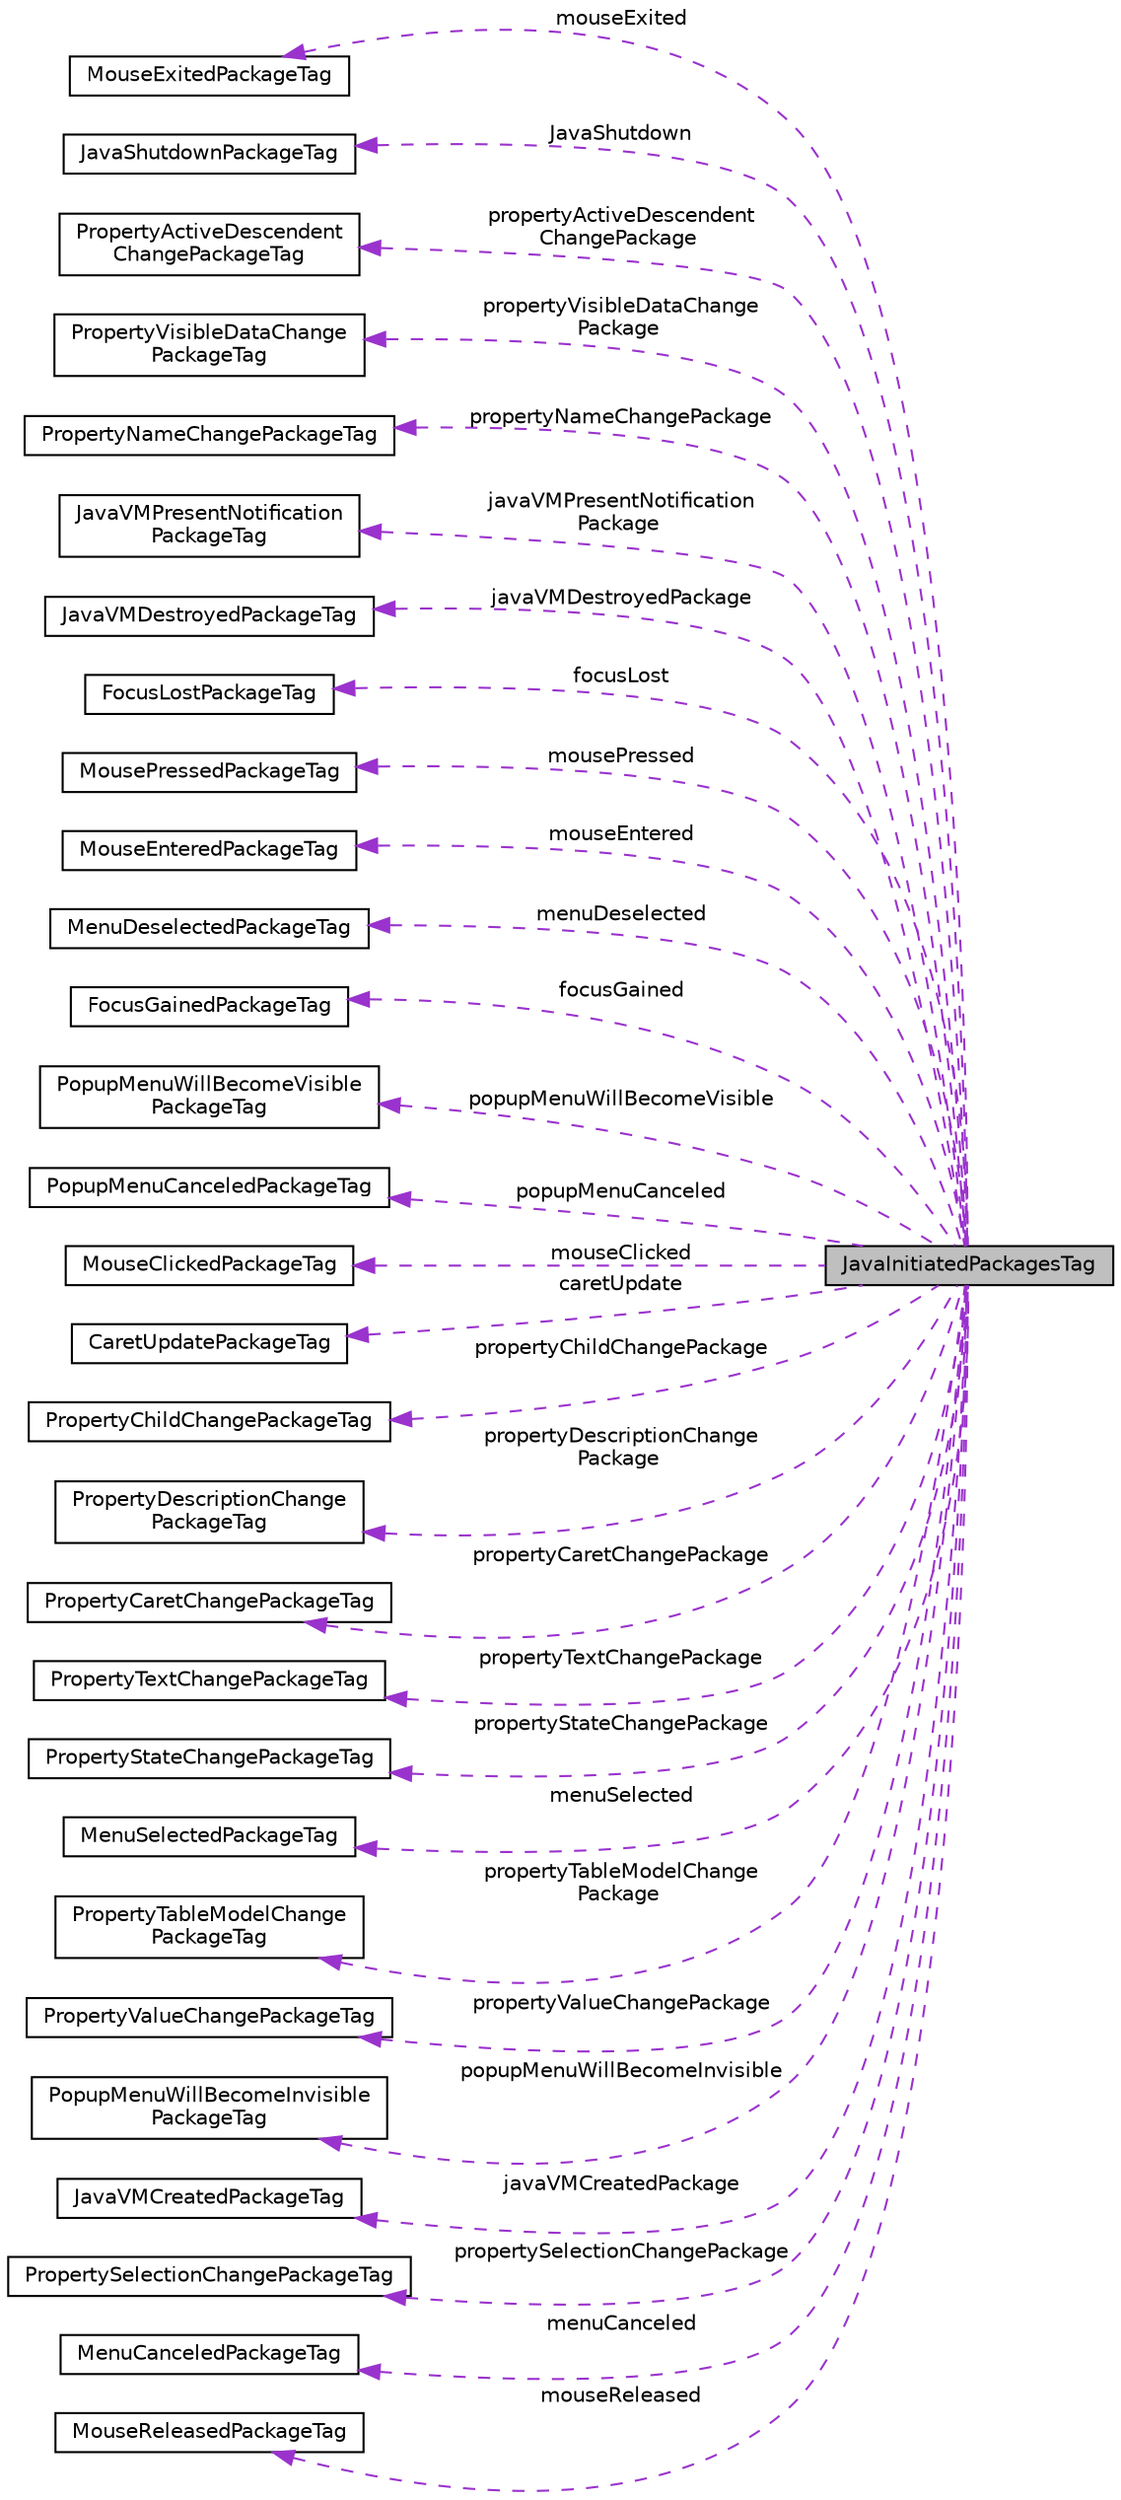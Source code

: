digraph "JavaInitiatedPackagesTag"
{
 // LATEX_PDF_SIZE
  edge [fontname="Helvetica",fontsize="10",labelfontname="Helvetica",labelfontsize="10"];
  node [fontname="Helvetica",fontsize="10",shape=record];
  rankdir="LR";
  Node1 [label="JavaInitiatedPackagesTag",height=0.2,width=0.4,color="black", fillcolor="grey75", style="filled", fontcolor="black",tooltip=" "];
  Node2 -> Node1 [dir="back",color="darkorchid3",fontsize="10",style="dashed",label=" mouseExited" ,fontname="Helvetica"];
  Node2 [label="MouseExitedPackageTag",height=0.2,width=0.4,color="black", fillcolor="white", style="filled",URL="$struct_mouse_exited_package_tag.html",tooltip=" "];
  Node3 -> Node1 [dir="back",color="darkorchid3",fontsize="10",style="dashed",label=" JavaShutdown" ,fontname="Helvetica"];
  Node3 [label="JavaShutdownPackageTag",height=0.2,width=0.4,color="black", fillcolor="white", style="filled",URL="$struct_java_shutdown_package_tag.html",tooltip=" "];
  Node4 -> Node1 [dir="back",color="darkorchid3",fontsize="10",style="dashed",label=" propertyActiveDescendent\lChangePackage" ,fontname="Helvetica"];
  Node4 [label="PropertyActiveDescendent\lChangePackageTag",height=0.2,width=0.4,color="black", fillcolor="white", style="filled",URL="$struct_property_active_descendent_change_package_tag.html",tooltip=" "];
  Node5 -> Node1 [dir="back",color="darkorchid3",fontsize="10",style="dashed",label=" propertyVisibleDataChange\lPackage" ,fontname="Helvetica"];
  Node5 [label="PropertyVisibleDataChange\lPackageTag",height=0.2,width=0.4,color="black", fillcolor="white", style="filled",URL="$struct_property_visible_data_change_package_tag.html",tooltip=" "];
  Node6 -> Node1 [dir="back",color="darkorchid3",fontsize="10",style="dashed",label=" propertyNameChangePackage" ,fontname="Helvetica"];
  Node6 [label="PropertyNameChangePackageTag",height=0.2,width=0.4,color="black", fillcolor="white", style="filled",URL="$struct_property_name_change_package_tag.html",tooltip=" "];
  Node7 -> Node1 [dir="back",color="darkorchid3",fontsize="10",style="dashed",label=" javaVMPresentNotification\lPackage" ,fontname="Helvetica"];
  Node7 [label="JavaVMPresentNotification\lPackageTag",height=0.2,width=0.4,color="black", fillcolor="white", style="filled",URL="$struct_java_v_m_present_notification_package_tag.html",tooltip=" "];
  Node8 -> Node1 [dir="back",color="darkorchid3",fontsize="10",style="dashed",label=" javaVMDestroyedPackage" ,fontname="Helvetica"];
  Node8 [label="JavaVMDestroyedPackageTag",height=0.2,width=0.4,color="black", fillcolor="white", style="filled",URL="$struct_java_v_m_destroyed_package_tag.html",tooltip=" "];
  Node9 -> Node1 [dir="back",color="darkorchid3",fontsize="10",style="dashed",label=" focusLost" ,fontname="Helvetica"];
  Node9 [label="FocusLostPackageTag",height=0.2,width=0.4,color="black", fillcolor="white", style="filled",URL="$struct_focus_lost_package_tag.html",tooltip=" "];
  Node10 -> Node1 [dir="back",color="darkorchid3",fontsize="10",style="dashed",label=" mousePressed" ,fontname="Helvetica"];
  Node10 [label="MousePressedPackageTag",height=0.2,width=0.4,color="black", fillcolor="white", style="filled",URL="$struct_mouse_pressed_package_tag.html",tooltip=" "];
  Node11 -> Node1 [dir="back",color="darkorchid3",fontsize="10",style="dashed",label=" mouseEntered" ,fontname="Helvetica"];
  Node11 [label="MouseEnteredPackageTag",height=0.2,width=0.4,color="black", fillcolor="white", style="filled",URL="$struct_mouse_entered_package_tag.html",tooltip=" "];
  Node12 -> Node1 [dir="back",color="darkorchid3",fontsize="10",style="dashed",label=" menuDeselected" ,fontname="Helvetica"];
  Node12 [label="MenuDeselectedPackageTag",height=0.2,width=0.4,color="black", fillcolor="white", style="filled",URL="$struct_menu_deselected_package_tag.html",tooltip=" "];
  Node13 -> Node1 [dir="back",color="darkorchid3",fontsize="10",style="dashed",label=" focusGained" ,fontname="Helvetica"];
  Node13 [label="FocusGainedPackageTag",height=0.2,width=0.4,color="black", fillcolor="white", style="filled",URL="$struct_focus_gained_package_tag.html",tooltip=" "];
  Node14 -> Node1 [dir="back",color="darkorchid3",fontsize="10",style="dashed",label=" popupMenuWillBecomeVisible" ,fontname="Helvetica"];
  Node14 [label="PopupMenuWillBecomeVisible\lPackageTag",height=0.2,width=0.4,color="black", fillcolor="white", style="filled",URL="$struct_popup_menu_will_become_visible_package_tag.html",tooltip=" "];
  Node15 -> Node1 [dir="back",color="darkorchid3",fontsize="10",style="dashed",label=" popupMenuCanceled" ,fontname="Helvetica"];
  Node15 [label="PopupMenuCanceledPackageTag",height=0.2,width=0.4,color="black", fillcolor="white", style="filled",URL="$struct_popup_menu_canceled_package_tag.html",tooltip=" "];
  Node16 -> Node1 [dir="back",color="darkorchid3",fontsize="10",style="dashed",label=" mouseClicked" ,fontname="Helvetica"];
  Node16 [label="MouseClickedPackageTag",height=0.2,width=0.4,color="black", fillcolor="white", style="filled",URL="$struct_mouse_clicked_package_tag.html",tooltip=" "];
  Node17 -> Node1 [dir="back",color="darkorchid3",fontsize="10",style="dashed",label=" caretUpdate" ,fontname="Helvetica"];
  Node17 [label="CaretUpdatePackageTag",height=0.2,width=0.4,color="black", fillcolor="white", style="filled",URL="$struct_caret_update_package_tag.html",tooltip=" "];
  Node18 -> Node1 [dir="back",color="darkorchid3",fontsize="10",style="dashed",label=" propertyChildChangePackage" ,fontname="Helvetica"];
  Node18 [label="PropertyChildChangePackageTag",height=0.2,width=0.4,color="black", fillcolor="white", style="filled",URL="$struct_property_child_change_package_tag.html",tooltip=" "];
  Node19 -> Node1 [dir="back",color="darkorchid3",fontsize="10",style="dashed",label=" propertyDescriptionChange\lPackage" ,fontname="Helvetica"];
  Node19 [label="PropertyDescriptionChange\lPackageTag",height=0.2,width=0.4,color="black", fillcolor="white", style="filled",URL="$struct_property_description_change_package_tag.html",tooltip=" "];
  Node20 -> Node1 [dir="back",color="darkorchid3",fontsize="10",style="dashed",label=" propertyCaretChangePackage" ,fontname="Helvetica"];
  Node20 [label="PropertyCaretChangePackageTag",height=0.2,width=0.4,color="black", fillcolor="white", style="filled",URL="$struct_property_caret_change_package_tag.html",tooltip=" "];
  Node21 -> Node1 [dir="back",color="darkorchid3",fontsize="10",style="dashed",label=" propertyTextChangePackage" ,fontname="Helvetica"];
  Node21 [label="PropertyTextChangePackageTag",height=0.2,width=0.4,color="black", fillcolor="white", style="filled",URL="$struct_property_text_change_package_tag.html",tooltip=" "];
  Node22 -> Node1 [dir="back",color="darkorchid3",fontsize="10",style="dashed",label=" propertyStateChangePackage" ,fontname="Helvetica"];
  Node22 [label="PropertyStateChangePackageTag",height=0.2,width=0.4,color="black", fillcolor="white", style="filled",URL="$struct_property_state_change_package_tag.html",tooltip=" "];
  Node23 -> Node1 [dir="back",color="darkorchid3",fontsize="10",style="dashed",label=" menuSelected" ,fontname="Helvetica"];
  Node23 [label="MenuSelectedPackageTag",height=0.2,width=0.4,color="black", fillcolor="white", style="filled",URL="$struct_menu_selected_package_tag.html",tooltip=" "];
  Node24 -> Node1 [dir="back",color="darkorchid3",fontsize="10",style="dashed",label=" propertyTableModelChange\lPackage" ,fontname="Helvetica"];
  Node24 [label="PropertyTableModelChange\lPackageTag",height=0.2,width=0.4,color="black", fillcolor="white", style="filled",URL="$struct_property_table_model_change_package_tag.html",tooltip=" "];
  Node25 -> Node1 [dir="back",color="darkorchid3",fontsize="10",style="dashed",label=" propertyValueChangePackage" ,fontname="Helvetica"];
  Node25 [label="PropertyValueChangePackageTag",height=0.2,width=0.4,color="black", fillcolor="white", style="filled",URL="$struct_property_value_change_package_tag.html",tooltip=" "];
  Node26 -> Node1 [dir="back",color="darkorchid3",fontsize="10",style="dashed",label=" popupMenuWillBecomeInvisible" ,fontname="Helvetica"];
  Node26 [label="PopupMenuWillBecomeInvisible\lPackageTag",height=0.2,width=0.4,color="black", fillcolor="white", style="filled",URL="$struct_popup_menu_will_become_invisible_package_tag.html",tooltip=" "];
  Node27 -> Node1 [dir="back",color="darkorchid3",fontsize="10",style="dashed",label=" javaVMCreatedPackage" ,fontname="Helvetica"];
  Node27 [label="JavaVMCreatedPackageTag",height=0.2,width=0.4,color="black", fillcolor="white", style="filled",URL="$struct_java_v_m_created_package_tag.html",tooltip=" "];
  Node28 -> Node1 [dir="back",color="darkorchid3",fontsize="10",style="dashed",label=" propertySelectionChangePackage" ,fontname="Helvetica"];
  Node28 [label="PropertySelectionChangePackageTag",height=0.2,width=0.4,color="black", fillcolor="white", style="filled",URL="$struct_property_selection_change_package_tag.html",tooltip=" "];
  Node29 -> Node1 [dir="back",color="darkorchid3",fontsize="10",style="dashed",label=" menuCanceled" ,fontname="Helvetica"];
  Node29 [label="MenuCanceledPackageTag",height=0.2,width=0.4,color="black", fillcolor="white", style="filled",URL="$struct_menu_canceled_package_tag.html",tooltip=" "];
  Node30 -> Node1 [dir="back",color="darkorchid3",fontsize="10",style="dashed",label=" mouseReleased" ,fontname="Helvetica"];
  Node30 [label="MouseReleasedPackageTag",height=0.2,width=0.4,color="black", fillcolor="white", style="filled",URL="$struct_mouse_released_package_tag.html",tooltip=" "];
}
